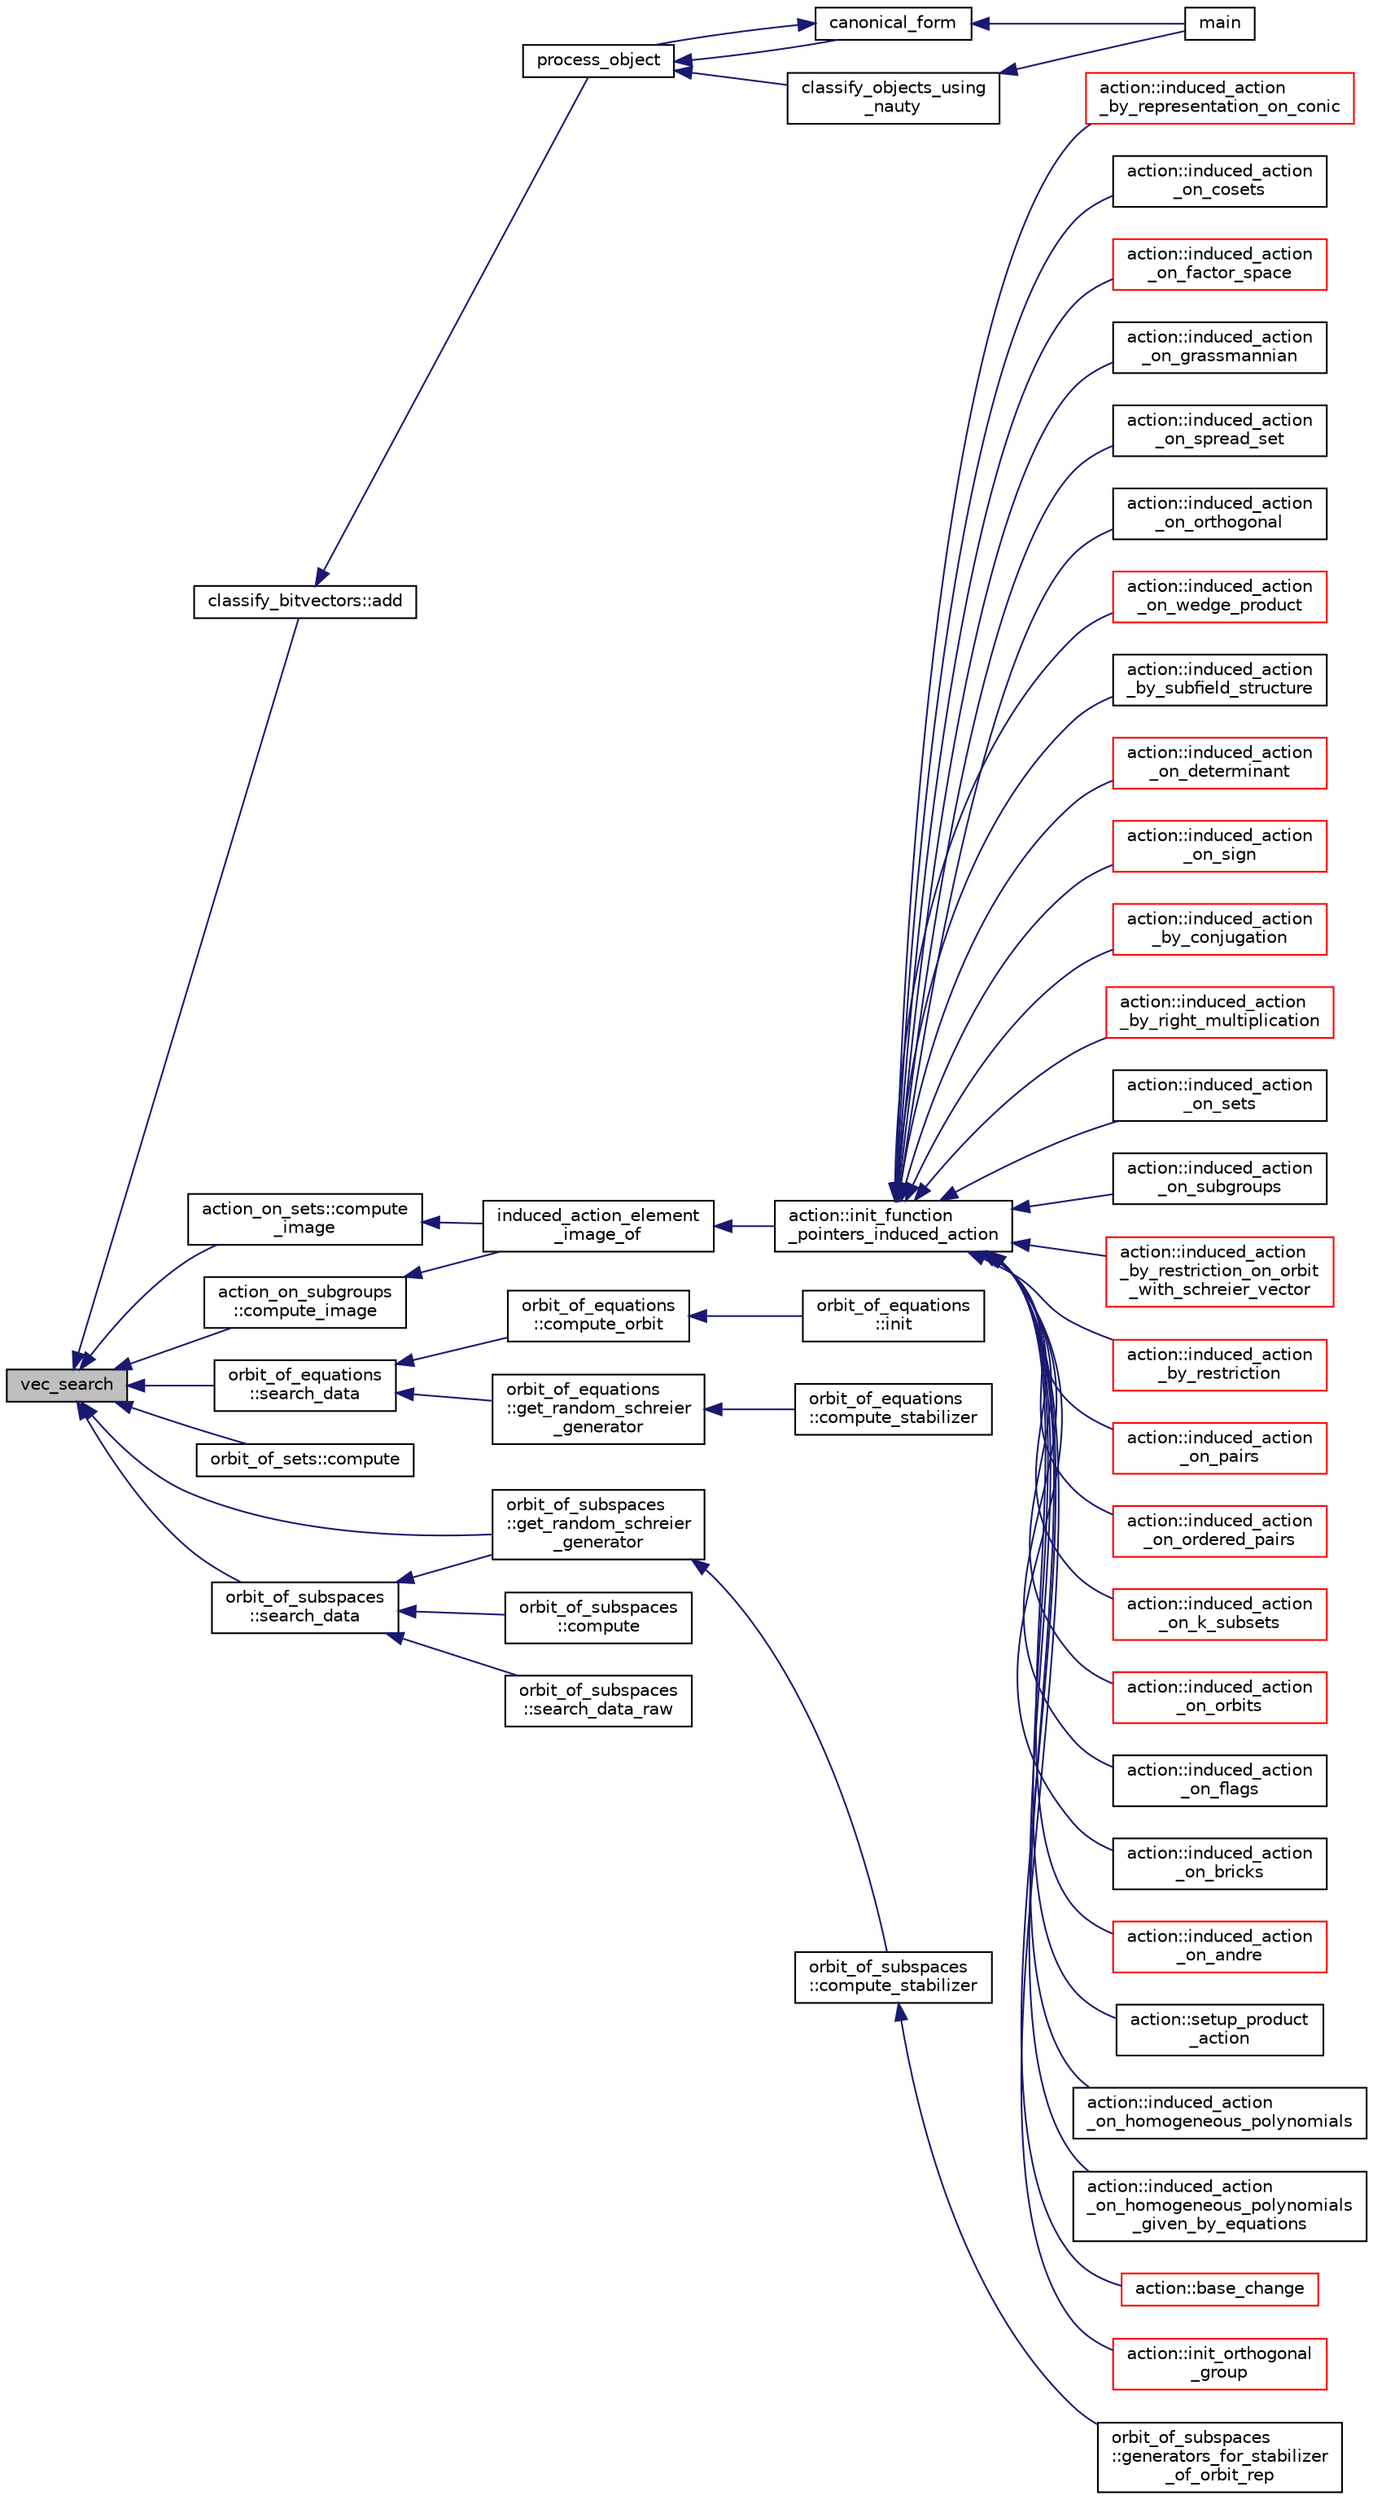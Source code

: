 digraph "vec_search"
{
  edge [fontname="Helvetica",fontsize="10",labelfontname="Helvetica",labelfontsize="10"];
  node [fontname="Helvetica",fontsize="10",shape=record];
  rankdir="LR";
  Node8573 [label="vec_search",height=0.2,width=0.4,color="black", fillcolor="grey75", style="filled", fontcolor="black"];
  Node8573 -> Node8574 [dir="back",color="midnightblue",fontsize="10",style="solid",fontname="Helvetica"];
  Node8574 [label="classify_bitvectors::add",height=0.2,width=0.4,color="black", fillcolor="white", style="filled",URL="$dd/d16/classclassify__bitvectors.html#ade2600c6a1b57b9478cf3323fbd44de7"];
  Node8574 -> Node8575 [dir="back",color="midnightblue",fontsize="10",style="solid",fontname="Helvetica"];
  Node8575 [label="process_object",height=0.2,width=0.4,color="black", fillcolor="white", style="filled",URL="$d0/de6/projective__space__main_8_c.html#a63a6b06bd2a9a9c50ed710271f4d5530"];
  Node8575 -> Node8576 [dir="back",color="midnightblue",fontsize="10",style="solid",fontname="Helvetica"];
  Node8576 [label="canonical_form",height=0.2,width=0.4,color="black", fillcolor="white", style="filled",URL="$d0/de6/projective__space__main_8_c.html#a5f0f6b71cd402c5b41240c420e533e60"];
  Node8576 -> Node8577 [dir="back",color="midnightblue",fontsize="10",style="solid",fontname="Helvetica"];
  Node8577 [label="main",height=0.2,width=0.4,color="black", fillcolor="white", style="filled",URL="$d0/de6/projective__space__main_8_c.html#a3c04138a5bfe5d72780bb7e82a18e627"];
  Node8576 -> Node8575 [dir="back",color="midnightblue",fontsize="10",style="solid",fontname="Helvetica"];
  Node8575 -> Node8578 [dir="back",color="midnightblue",fontsize="10",style="solid",fontname="Helvetica"];
  Node8578 [label="classify_objects_using\l_nauty",height=0.2,width=0.4,color="black", fillcolor="white", style="filled",URL="$d0/de6/projective__space__main_8_c.html#a32275eacc4bdda93b2b34c2a9217a088"];
  Node8578 -> Node8577 [dir="back",color="midnightblue",fontsize="10",style="solid",fontname="Helvetica"];
  Node8573 -> Node8579 [dir="back",color="midnightblue",fontsize="10",style="solid",fontname="Helvetica"];
  Node8579 [label="action_on_sets::compute\l_image",height=0.2,width=0.4,color="black", fillcolor="white", style="filled",URL="$da/d37/classaction__on__sets.html#a4e97b6c049755220ec5a2ef12397da01"];
  Node8579 -> Node8580 [dir="back",color="midnightblue",fontsize="10",style="solid",fontname="Helvetica"];
  Node8580 [label="induced_action_element\l_image_of",height=0.2,width=0.4,color="black", fillcolor="white", style="filled",URL="$d3/d27/interface_8_c.html#a821850d6c3988dd122de0489cd36f0f0"];
  Node8580 -> Node8581 [dir="back",color="midnightblue",fontsize="10",style="solid",fontname="Helvetica"];
  Node8581 [label="action::init_function\l_pointers_induced_action",height=0.2,width=0.4,color="black", fillcolor="white", style="filled",URL="$d2/d86/classaction.html#a3b9287d084b24f7a3b9532a7589c58de"];
  Node8581 -> Node8582 [dir="back",color="midnightblue",fontsize="10",style="solid",fontname="Helvetica"];
  Node8582 [label="action::induced_action\l_by_representation_on_conic",height=0.2,width=0.4,color="red", fillcolor="white", style="filled",URL="$d2/d86/classaction.html#a228538e3f07bc186db8eb5da8b90f617"];
  Node8581 -> Node8590 [dir="back",color="midnightblue",fontsize="10",style="solid",fontname="Helvetica"];
  Node8590 [label="action::induced_action\l_on_cosets",height=0.2,width=0.4,color="black", fillcolor="white", style="filled",URL="$d2/d86/classaction.html#acbdff5ffed42af6a01f07dffb2787237"];
  Node8581 -> Node8591 [dir="back",color="midnightblue",fontsize="10",style="solid",fontname="Helvetica"];
  Node8591 [label="action::induced_action\l_on_factor_space",height=0.2,width=0.4,color="red", fillcolor="white", style="filled",URL="$d2/d86/classaction.html#af501ff2aa74fb6049bee5c01cd8b909b"];
  Node8581 -> Node8673 [dir="back",color="midnightblue",fontsize="10",style="solid",fontname="Helvetica"];
  Node8673 [label="action::induced_action\l_on_grassmannian",height=0.2,width=0.4,color="black", fillcolor="white", style="filled",URL="$d2/d86/classaction.html#a295b730ecc0b0bf30f714094fef956ea"];
  Node8581 -> Node8674 [dir="back",color="midnightblue",fontsize="10",style="solid",fontname="Helvetica"];
  Node8674 [label="action::induced_action\l_on_spread_set",height=0.2,width=0.4,color="black", fillcolor="white", style="filled",URL="$d2/d86/classaction.html#a7c5839c650592f083dc850d81ed05a5b"];
  Node8581 -> Node8675 [dir="back",color="midnightblue",fontsize="10",style="solid",fontname="Helvetica"];
  Node8675 [label="action::induced_action\l_on_orthogonal",height=0.2,width=0.4,color="black", fillcolor="white", style="filled",URL="$d2/d86/classaction.html#a4f191cee643a81d7f18a4d729084e945"];
  Node8581 -> Node8676 [dir="back",color="midnightblue",fontsize="10",style="solid",fontname="Helvetica"];
  Node8676 [label="action::induced_action\l_on_wedge_product",height=0.2,width=0.4,color="red", fillcolor="white", style="filled",URL="$d2/d86/classaction.html#af13a5da25b8e8597ab695edff222fb6a"];
  Node8581 -> Node8678 [dir="back",color="midnightblue",fontsize="10",style="solid",fontname="Helvetica"];
  Node8678 [label="action::induced_action\l_by_subfield_structure",height=0.2,width=0.4,color="black", fillcolor="white", style="filled",URL="$d2/d86/classaction.html#add42951bdab176ceed6cc4af05dfa948"];
  Node8581 -> Node8679 [dir="back",color="midnightblue",fontsize="10",style="solid",fontname="Helvetica"];
  Node8679 [label="action::induced_action\l_on_determinant",height=0.2,width=0.4,color="red", fillcolor="white", style="filled",URL="$d2/d86/classaction.html#aa6b9d3c2ded2cae185ee31f2200ad0b5"];
  Node8581 -> Node8682 [dir="back",color="midnightblue",fontsize="10",style="solid",fontname="Helvetica"];
  Node8682 [label="action::induced_action\l_on_sign",height=0.2,width=0.4,color="red", fillcolor="white", style="filled",URL="$d2/d86/classaction.html#ab17b07971b94eae7c5efa21b33f643f1"];
  Node8581 -> Node8684 [dir="back",color="midnightblue",fontsize="10",style="solid",fontname="Helvetica"];
  Node8684 [label="action::induced_action\l_by_conjugation",height=0.2,width=0.4,color="red", fillcolor="white", style="filled",URL="$d2/d86/classaction.html#a45fb7703c6acac791acdcde339d21cc2"];
  Node8581 -> Node8692 [dir="back",color="midnightblue",fontsize="10",style="solid",fontname="Helvetica"];
  Node8692 [label="action::induced_action\l_by_right_multiplication",height=0.2,width=0.4,color="red", fillcolor="white", style="filled",URL="$d2/d86/classaction.html#aafa2818d9d98046507e2754938be0c04"];
  Node8581 -> Node8695 [dir="back",color="midnightblue",fontsize="10",style="solid",fontname="Helvetica"];
  Node8695 [label="action::induced_action\l_on_sets",height=0.2,width=0.4,color="black", fillcolor="white", style="filled",URL="$d2/d86/classaction.html#a09639acee6b88644c103b17050cc32f1"];
  Node8581 -> Node8696 [dir="back",color="midnightblue",fontsize="10",style="solid",fontname="Helvetica"];
  Node8696 [label="action::induced_action\l_on_subgroups",height=0.2,width=0.4,color="black", fillcolor="white", style="filled",URL="$d2/d86/classaction.html#ad0de7ea45a2a73c1b8e0f52ee3ce4610"];
  Node8581 -> Node8697 [dir="back",color="midnightblue",fontsize="10",style="solid",fontname="Helvetica"];
  Node8697 [label="action::induced_action\l_by_restriction_on_orbit\l_with_schreier_vector",height=0.2,width=0.4,color="red", fillcolor="white", style="filled",URL="$d2/d86/classaction.html#ad3ddab72625d9bebe7ac8eaef488cf4c"];
  Node8581 -> Node8699 [dir="back",color="midnightblue",fontsize="10",style="solid",fontname="Helvetica"];
  Node8699 [label="action::induced_action\l_by_restriction",height=0.2,width=0.4,color="red", fillcolor="white", style="filled",URL="$d2/d86/classaction.html#a37c21f74a97c921d882a308370c06357"];
  Node8581 -> Node8739 [dir="back",color="midnightblue",fontsize="10",style="solid",fontname="Helvetica"];
  Node8739 [label="action::induced_action\l_on_pairs",height=0.2,width=0.4,color="red", fillcolor="white", style="filled",URL="$d2/d86/classaction.html#a4b01c7b3cc749218e9dbd84b9fed90b3"];
  Node8581 -> Node8741 [dir="back",color="midnightblue",fontsize="10",style="solid",fontname="Helvetica"];
  Node8741 [label="action::induced_action\l_on_ordered_pairs",height=0.2,width=0.4,color="red", fillcolor="white", style="filled",URL="$d2/d86/classaction.html#ad290e0cc115881e0b9ddab7f7071975e"];
  Node8581 -> Node8742 [dir="back",color="midnightblue",fontsize="10",style="solid",fontname="Helvetica"];
  Node8742 [label="action::induced_action\l_on_k_subsets",height=0.2,width=0.4,color="red", fillcolor="white", style="filled",URL="$d2/d86/classaction.html#a2eb6058853cffc4c099099e07ecbe612"];
  Node8581 -> Node8744 [dir="back",color="midnightblue",fontsize="10",style="solid",fontname="Helvetica"];
  Node8744 [label="action::induced_action\l_on_orbits",height=0.2,width=0.4,color="red", fillcolor="white", style="filled",URL="$d2/d86/classaction.html#a875913e4919877fe3dcae039ce44d7d8"];
  Node8581 -> Node8748 [dir="back",color="midnightblue",fontsize="10",style="solid",fontname="Helvetica"];
  Node8748 [label="action::induced_action\l_on_flags",height=0.2,width=0.4,color="black", fillcolor="white", style="filled",URL="$d2/d86/classaction.html#afb1ac2fda2a79462e38c133330982341"];
  Node8581 -> Node8749 [dir="back",color="midnightblue",fontsize="10",style="solid",fontname="Helvetica"];
  Node8749 [label="action::induced_action\l_on_bricks",height=0.2,width=0.4,color="black", fillcolor="white", style="filled",URL="$d2/d86/classaction.html#a71c71472fda2eefb125cd852d5feb306"];
  Node8581 -> Node8750 [dir="back",color="midnightblue",fontsize="10",style="solid",fontname="Helvetica"];
  Node8750 [label="action::induced_action\l_on_andre",height=0.2,width=0.4,color="red", fillcolor="white", style="filled",URL="$d2/d86/classaction.html#a917efe5d7ae49b86dbf397540939fea4"];
  Node8581 -> Node8752 [dir="back",color="midnightblue",fontsize="10",style="solid",fontname="Helvetica"];
  Node8752 [label="action::setup_product\l_action",height=0.2,width=0.4,color="black", fillcolor="white", style="filled",URL="$d2/d86/classaction.html#a35c717fb546189c007a89bb7b133e2f6"];
  Node8581 -> Node8753 [dir="back",color="midnightblue",fontsize="10",style="solid",fontname="Helvetica"];
  Node8753 [label="action::induced_action\l_on_homogeneous_polynomials",height=0.2,width=0.4,color="black", fillcolor="white", style="filled",URL="$d2/d86/classaction.html#acafe8fb1e63926ce35338a292b621f8a"];
  Node8581 -> Node8754 [dir="back",color="midnightblue",fontsize="10",style="solid",fontname="Helvetica"];
  Node8754 [label="action::induced_action\l_on_homogeneous_polynomials\l_given_by_equations",height=0.2,width=0.4,color="black", fillcolor="white", style="filled",URL="$d2/d86/classaction.html#a8f8df8dabfaa711297c20d44a2c1946a"];
  Node8581 -> Node8755 [dir="back",color="midnightblue",fontsize="10",style="solid",fontname="Helvetica"];
  Node8755 [label="action::base_change",height=0.2,width=0.4,color="red", fillcolor="white", style="filled",URL="$d2/d86/classaction.html#a1cab1a81da804692affaf9b7060c90f6"];
  Node8581 -> Node8783 [dir="back",color="midnightblue",fontsize="10",style="solid",fontname="Helvetica"];
  Node8783 [label="action::init_orthogonal\l_group",height=0.2,width=0.4,color="red", fillcolor="white", style="filled",URL="$d2/d86/classaction.html#a2cfe124956ed67d8b7a927bb44847cc2"];
  Node8573 -> Node8791 [dir="back",color="midnightblue",fontsize="10",style="solid",fontname="Helvetica"];
  Node8791 [label="action_on_subgroups\l::compute_image",height=0.2,width=0.4,color="black", fillcolor="white", style="filled",URL="$d6/da4/classaction__on__subgroups.html#a8d225ed63ea7287aecc5171cb2a49092"];
  Node8791 -> Node8580 [dir="back",color="midnightblue",fontsize="10",style="solid",fontname="Helvetica"];
  Node8573 -> Node8792 [dir="back",color="midnightblue",fontsize="10",style="solid",fontname="Helvetica"];
  Node8792 [label="orbit_of_equations\l::search_data",height=0.2,width=0.4,color="black", fillcolor="white", style="filled",URL="$dd/d23/classorbit__of__equations.html#a7d6649ca7becd1d372389f3a84e32514"];
  Node8792 -> Node8793 [dir="back",color="midnightblue",fontsize="10",style="solid",fontname="Helvetica"];
  Node8793 [label="orbit_of_equations\l::compute_orbit",height=0.2,width=0.4,color="black", fillcolor="white", style="filled",URL="$dd/d23/classorbit__of__equations.html#a2480fe1fbd00783f0bdaee6019a24b13"];
  Node8793 -> Node8794 [dir="back",color="midnightblue",fontsize="10",style="solid",fontname="Helvetica"];
  Node8794 [label="orbit_of_equations\l::init",height=0.2,width=0.4,color="black", fillcolor="white", style="filled",URL="$dd/d23/classorbit__of__equations.html#a2b96b10845d73e9a5565a040703f740e"];
  Node8792 -> Node8795 [dir="back",color="midnightblue",fontsize="10",style="solid",fontname="Helvetica"];
  Node8795 [label="orbit_of_equations\l::get_random_schreier\l_generator",height=0.2,width=0.4,color="black", fillcolor="white", style="filled",URL="$dd/d23/classorbit__of__equations.html#a7c047be29a86d0afa0278750182c4617"];
  Node8795 -> Node8796 [dir="back",color="midnightblue",fontsize="10",style="solid",fontname="Helvetica"];
  Node8796 [label="orbit_of_equations\l::compute_stabilizer",height=0.2,width=0.4,color="black", fillcolor="white", style="filled",URL="$dd/d23/classorbit__of__equations.html#ae91b1fc7aaed29d4cd3ece65d39eb300"];
  Node8573 -> Node8797 [dir="back",color="midnightblue",fontsize="10",style="solid",fontname="Helvetica"];
  Node8797 [label="orbit_of_sets::compute",height=0.2,width=0.4,color="black", fillcolor="white", style="filled",URL="$d5/da0/classorbit__of__sets.html#a10a9635a3d0dc263453c667f5f44af54"];
  Node8573 -> Node8798 [dir="back",color="midnightblue",fontsize="10",style="solid",fontname="Helvetica"];
  Node8798 [label="orbit_of_subspaces\l::get_random_schreier\l_generator",height=0.2,width=0.4,color="black", fillcolor="white", style="filled",URL="$d5/d64/classorbit__of__subspaces.html#a3515f558abf49f6d5433709a9f83fd9f"];
  Node8798 -> Node8799 [dir="back",color="midnightblue",fontsize="10",style="solid",fontname="Helvetica"];
  Node8799 [label="orbit_of_subspaces\l::compute_stabilizer",height=0.2,width=0.4,color="black", fillcolor="white", style="filled",URL="$d5/d64/classorbit__of__subspaces.html#a417479ac6c67e0a70ccd873212f504a9"];
  Node8799 -> Node8800 [dir="back",color="midnightblue",fontsize="10",style="solid",fontname="Helvetica"];
  Node8800 [label="orbit_of_subspaces\l::generators_for_stabilizer\l_of_orbit_rep",height=0.2,width=0.4,color="black", fillcolor="white", style="filled",URL="$d5/d64/classorbit__of__subspaces.html#a79caaec8e5a402678982e3eb29ca7053"];
  Node8573 -> Node8801 [dir="back",color="midnightblue",fontsize="10",style="solid",fontname="Helvetica"];
  Node8801 [label="orbit_of_subspaces\l::search_data",height=0.2,width=0.4,color="black", fillcolor="white", style="filled",URL="$d5/d64/classorbit__of__subspaces.html#ae9f5bcb67f33c3ea80a7ce690301dc50"];
  Node8801 -> Node8802 [dir="back",color="midnightblue",fontsize="10",style="solid",fontname="Helvetica"];
  Node8802 [label="orbit_of_subspaces\l::compute",height=0.2,width=0.4,color="black", fillcolor="white", style="filled",URL="$d5/d64/classorbit__of__subspaces.html#a4db831667990a71f13394c7c4d83b6e6"];
  Node8801 -> Node8798 [dir="back",color="midnightblue",fontsize="10",style="solid",fontname="Helvetica"];
  Node8801 -> Node8803 [dir="back",color="midnightblue",fontsize="10",style="solid",fontname="Helvetica"];
  Node8803 [label="orbit_of_subspaces\l::search_data_raw",height=0.2,width=0.4,color="black", fillcolor="white", style="filled",URL="$d5/d64/classorbit__of__subspaces.html#a0e461d5ddbf42afc7285ce0ead9976d9"];
}
